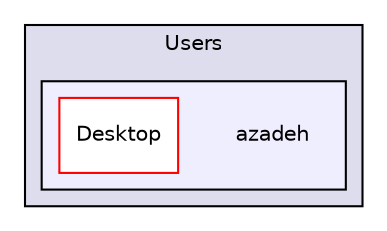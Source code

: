 digraph "azadeh" {
  compound=true
  node [ fontsize="10", fontname="Helvetica"];
  edge [ labelfontsize="10", labelfontname="Helvetica"];
  subgraph clusterdir_d522931ffa1371640980b621734a4381 {
    graph [ bgcolor="#ddddee", pencolor="black", label="Users" fontname="Helvetica", fontsize="10", URL="dir_d522931ffa1371640980b621734a4381.html"]
  subgraph clusterdir_dbe248803d285fea756f36e9c9f410a9 {
    graph [ bgcolor="#eeeeff", pencolor="black", label="" URL="dir_dbe248803d285fea756f36e9c9f410a9.html"];
    dir_dbe248803d285fea756f36e9c9f410a9 [shape=plaintext label="azadeh"];
  dir_08931e1063cebb8300b81f8af682365a [shape=box label="Desktop" fillcolor="white" style="filled" color="red" URL="dir_08931e1063cebb8300b81f8af682365a.html"];
  }
  }
}
